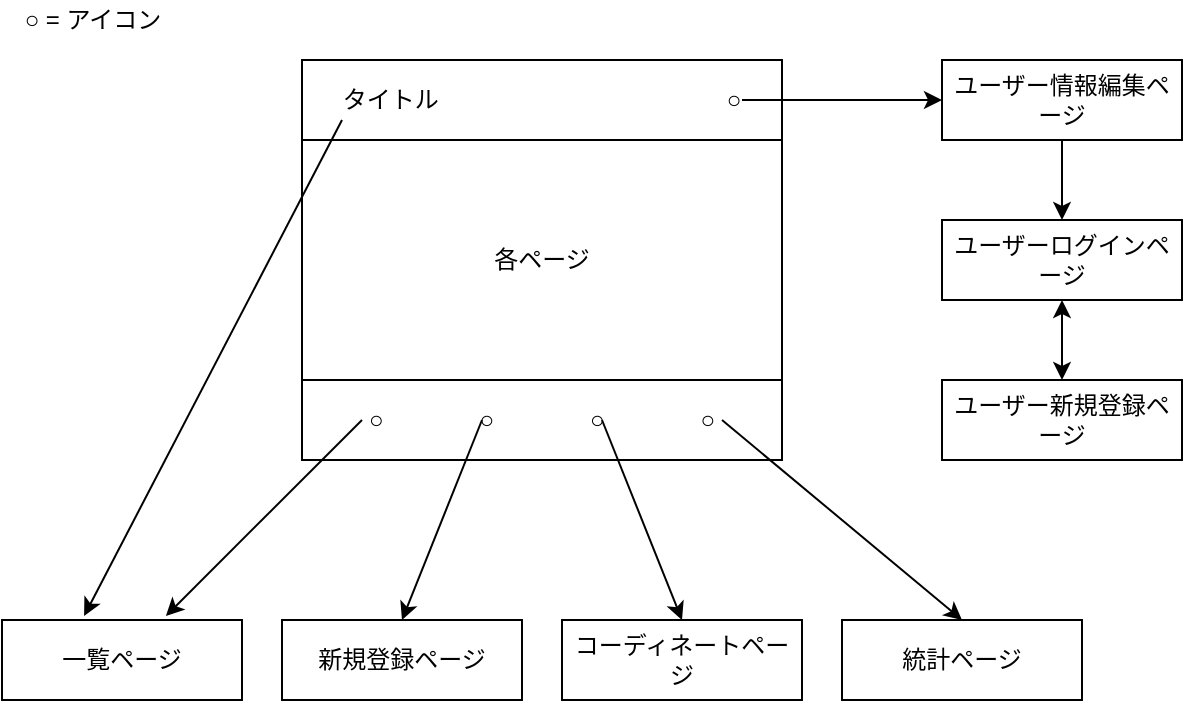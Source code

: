 <mxfile>
    <diagram id="FcZEt_DhlnZgrDelgklS" name="ページ1">
        <mxGraphModel dx="968" dy="627" grid="1" gridSize="10" guides="0" tooltips="1" connect="1" arrows="0" fold="1" page="1" pageScale="1" pageWidth="827" pageHeight="1169" math="0" shadow="0">
            <root>
                <mxCell id="0"/>
                <mxCell id="1" parent="0"/>
                <mxCell id="29" value="タイトル　　　　　　　　　　　　○" style="rounded=0;whiteSpace=wrap;html=1;shadow=0;labelBackgroundColor=none;fontColor=#000000;strokeColor=default;" vertex="1" parent="1">
                    <mxGeometry x="190" y="80" width="240" height="40" as="geometry"/>
                </mxCell>
                <mxCell id="30" value="○　　　　○　　　　○　　　　○" style="rounded=0;whiteSpace=wrap;html=1;shadow=0;labelBackgroundColor=none;fontColor=#000000;strokeColor=default;" vertex="1" parent="1">
                    <mxGeometry x="190" y="240" width="240" height="40" as="geometry"/>
                </mxCell>
                <mxCell id="31" value="各ページ" style="rounded=0;whiteSpace=wrap;html=1;shadow=0;labelBackgroundColor=none;fontColor=#000000;strokeColor=default;" vertex="1" parent="1">
                    <mxGeometry x="190" y="120" width="240" height="120" as="geometry"/>
                </mxCell>
                <mxCell id="32" value="ユーザーログインページ" style="rounded=0;whiteSpace=wrap;html=1;shadow=0;labelBackgroundColor=none;fontColor=#000000;strokeColor=default;" vertex="1" parent="1">
                    <mxGeometry x="510" y="160" width="120" height="40" as="geometry"/>
                </mxCell>
                <mxCell id="33" value="ユーザー新規登録ページ" style="rounded=0;whiteSpace=wrap;html=1;shadow=0;labelBackgroundColor=none;fontColor=#000000;strokeColor=default;" vertex="1" parent="1">
                    <mxGeometry x="510" y="240" width="120" height="40" as="geometry"/>
                </mxCell>
                <mxCell id="34" value="" style="endArrow=classic;html=1;fontColor=#000000;elbow=vertical;" edge="1" parent="1">
                    <mxGeometry width="50" height="50" relative="1" as="geometry">
                        <mxPoint x="410" y="100" as="sourcePoint"/>
                        <mxPoint x="510" y="100" as="targetPoint"/>
                    </mxGeometry>
                </mxCell>
                <mxCell id="35" value="ユーザー情報編集ページ" style="rounded=0;whiteSpace=wrap;html=1;shadow=0;labelBackgroundColor=none;fontColor=#000000;strokeColor=default;" vertex="1" parent="1">
                    <mxGeometry x="510" y="80" width="120" height="40" as="geometry"/>
                </mxCell>
                <mxCell id="37" value="" style="endArrow=classic;html=1;fontColor=#000000;elbow=vertical;entryX=0.5;entryY=0;entryDx=0;entryDy=0;exitX=0.5;exitY=1;exitDx=0;exitDy=0;verticalAlign=middle;startArrow=classic;startFill=1;endFill=1;" edge="1" parent="1" source="32" target="33">
                    <mxGeometry width="50" height="50" relative="1" as="geometry">
                        <mxPoint x="630" y="180" as="sourcePoint"/>
                        <mxPoint x="650" y="180" as="targetPoint"/>
                    </mxGeometry>
                </mxCell>
                <mxCell id="38" value="" style="endArrow=classic;html=1;fontColor=#000000;elbow=vertical;" edge="1" parent="1">
                    <mxGeometry width="50" height="50" relative="1" as="geometry">
                        <mxPoint x="570" y="120" as="sourcePoint"/>
                        <mxPoint x="570" y="160" as="targetPoint"/>
                    </mxGeometry>
                </mxCell>
                <mxCell id="39" value="" style="endArrow=classic;html=1;fontColor=#000000;elbow=vertical;entryX=0.5;entryY=0;entryDx=0;entryDy=0;" edge="1" parent="1" target="44">
                    <mxGeometry width="50" height="50" relative="1" as="geometry">
                        <mxPoint x="340" y="260" as="sourcePoint"/>
                        <mxPoint x="420" y="280" as="targetPoint"/>
                    </mxGeometry>
                </mxCell>
                <mxCell id="40" value="" style="endArrow=classic;html=1;fontColor=#000000;elbow=vertical;entryX=0.5;entryY=0;entryDx=0;entryDy=0;" edge="1" parent="1" target="45">
                    <mxGeometry width="50" height="50" relative="1" as="geometry">
                        <mxPoint x="280" y="260" as="sourcePoint"/>
                        <mxPoint x="240" y="330" as="targetPoint"/>
                    </mxGeometry>
                </mxCell>
                <mxCell id="41" value="" style="endArrow=classic;html=1;fontColor=#000000;elbow=vertical;entryX=0.5;entryY=0;entryDx=0;entryDy=0;" edge="1" parent="1" target="43">
                    <mxGeometry width="50" height="50" relative="1" as="geometry">
                        <mxPoint x="400" y="260" as="sourcePoint"/>
                        <mxPoint x="450" y="210" as="targetPoint"/>
                    </mxGeometry>
                </mxCell>
                <mxCell id="42" value="" style="endArrow=classic;html=1;fontColor=#000000;elbow=vertical;entryX=0.683;entryY=-0.05;entryDx=0;entryDy=0;entryPerimeter=0;" edge="1" parent="1" target="46">
                    <mxGeometry width="50" height="50" relative="1" as="geometry">
                        <mxPoint x="220" y="260" as="sourcePoint"/>
                        <mxPoint x="170" y="330" as="targetPoint"/>
                    </mxGeometry>
                </mxCell>
                <mxCell id="43" value="統計ページ" style="rounded=0;whiteSpace=wrap;html=1;shadow=0;labelBackgroundColor=none;fontColor=#000000;strokeColor=default;" vertex="1" parent="1">
                    <mxGeometry x="460" y="360" width="120" height="40" as="geometry"/>
                </mxCell>
                <mxCell id="44" value="コーディネートページ" style="rounded=0;whiteSpace=wrap;html=1;shadow=0;labelBackgroundColor=none;fontColor=#000000;strokeColor=default;" vertex="1" parent="1">
                    <mxGeometry x="320" y="360" width="120" height="40" as="geometry"/>
                </mxCell>
                <mxCell id="45" value="新規登録ページ" style="rounded=0;whiteSpace=wrap;html=1;shadow=0;labelBackgroundColor=none;fontColor=#000000;strokeColor=default;" vertex="1" parent="1">
                    <mxGeometry x="180" y="360" width="120" height="40" as="geometry"/>
                </mxCell>
                <mxCell id="46" value="一覧ページ" style="rounded=0;whiteSpace=wrap;html=1;shadow=0;labelBackgroundColor=none;fontColor=#000000;strokeColor=default;" vertex="1" parent="1">
                    <mxGeometry x="40" y="360" width="120" height="40" as="geometry"/>
                </mxCell>
                <mxCell id="48" value="" style="endArrow=classic;html=1;fontColor=#000000;elbow=vertical;entryX=0.342;entryY=-0.05;entryDx=0;entryDy=0;entryPerimeter=0;" edge="1" parent="1" target="46">
                    <mxGeometry width="50" height="50" relative="1" as="geometry">
                        <mxPoint x="210" y="110" as="sourcePoint"/>
                        <mxPoint x="100" y="360" as="targetPoint"/>
                    </mxGeometry>
                </mxCell>
                <mxCell id="49" value="○ = アイコン" style="text;html=1;align=center;verticalAlign=middle;resizable=0;points=[];autosize=1;strokeColor=none;fillColor=none;fontColor=#000000;" vertex="1" parent="1">
                    <mxGeometry x="40" y="50" width="90" height="20" as="geometry"/>
                </mxCell>
            </root>
        </mxGraphModel>
    </diagram>
</mxfile>